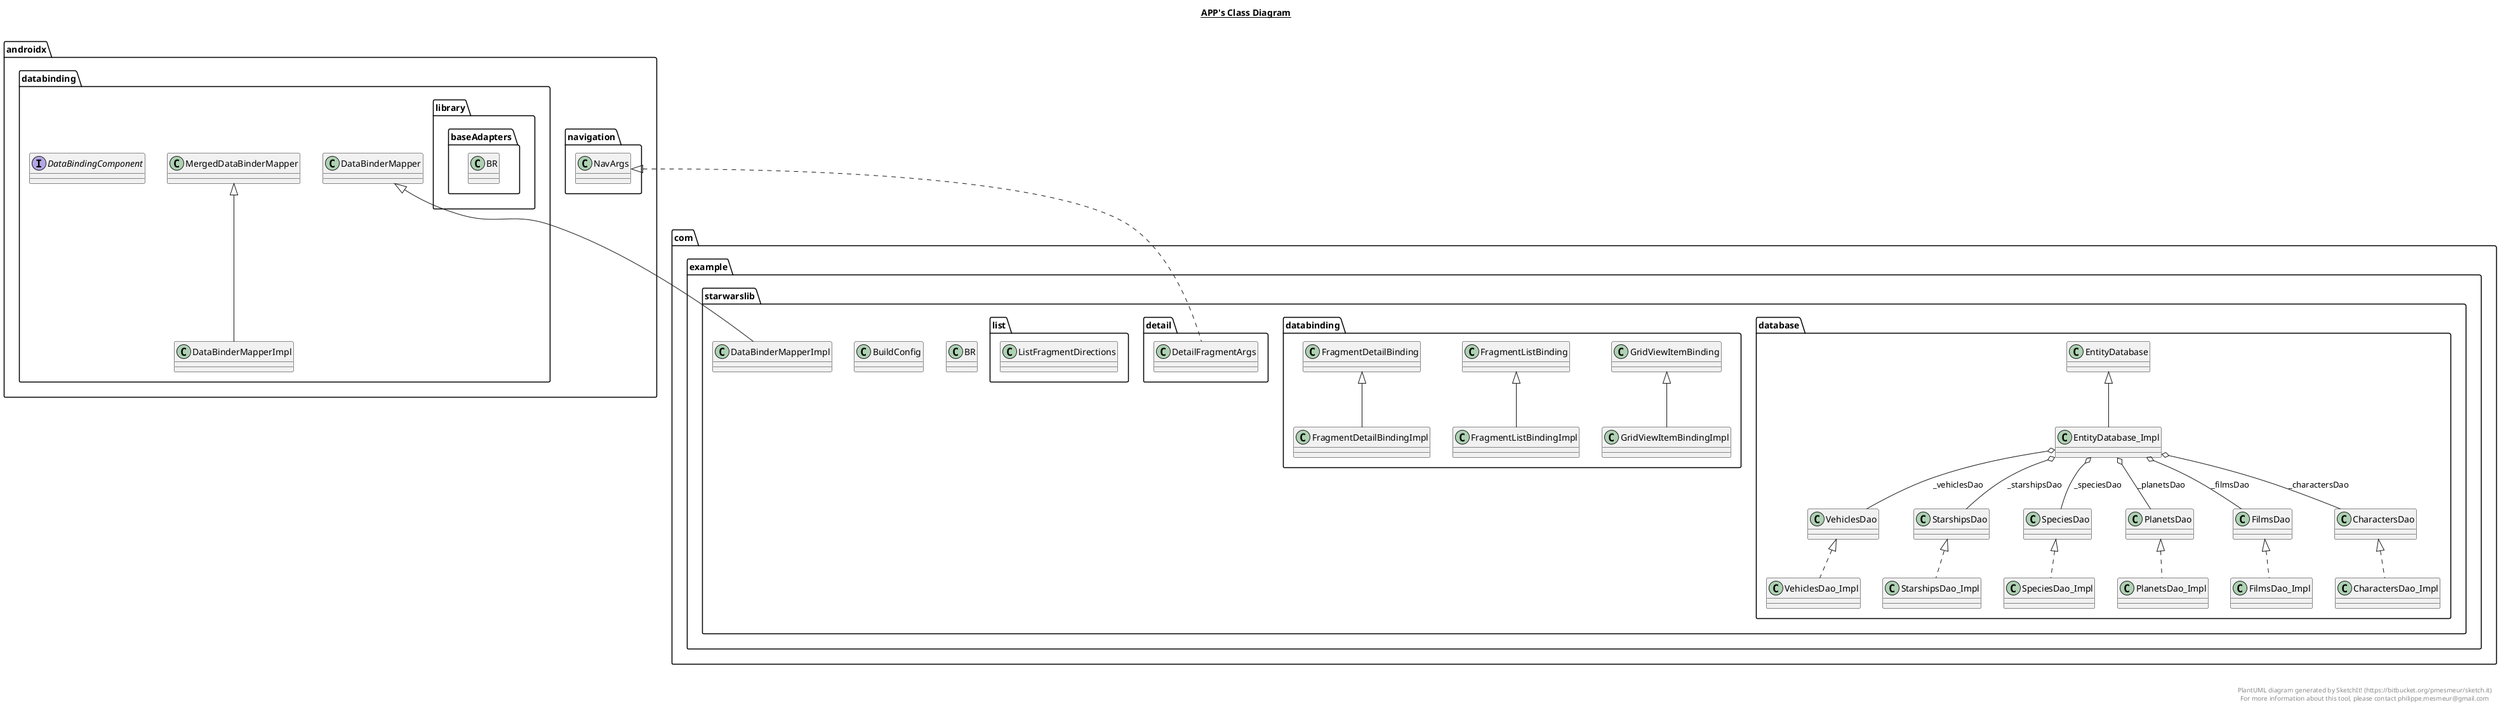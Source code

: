 @startuml

title __APP's Class Diagram__\n

  namespace androidx.databinding {
    class androidx.databinding.DataBinderMapperImpl {
    }
  }
  

  namespace androidx.databinding {
    interface androidx.databinding.DataBindingComponent {
    }
  }
  

  namespace androidx.databinding {
    namespace library.baseAdapters {
      class androidx.databinding.library.baseAdapters.BR {
      }
    }
  }
  

  namespace com.example.starwarslib {
    class com.example.starwarslib.BR {
    }
  }
  

  namespace com.example.starwarslib {
    class com.example.starwarslib.BuildConfig {
    }
  }
  

  namespace com.example.starwarslib {
    class com.example.starwarslib.DataBinderMapperImpl {
    }
  }
  

  namespace com.example.starwarslib {
    namespace database {
      class com.example.starwarslib.database.CharactersDao_Impl {
      }
    }
  }
  

  namespace com.example.starwarslib {
    namespace database {
      class com.example.starwarslib.database.EntityDatabase_Impl {
      }
    }
  }
  

  namespace com.example.starwarslib {
    namespace database {
      class com.example.starwarslib.database.FilmsDao_Impl {
      }
    }
  }
  

  namespace com.example.starwarslib {
    namespace database {
      class com.example.starwarslib.database.PlanetsDao_Impl {
      }
    }
  }
  

  namespace com.example.starwarslib {
    namespace database {
      class com.example.starwarslib.database.SpeciesDao_Impl {
      }
    }
  }
  

  namespace com.example.starwarslib {
    namespace database {
      class com.example.starwarslib.database.StarshipsDao_Impl {
      }
    }
  }
  

  namespace com.example.starwarslib {
    namespace database {
      class com.example.starwarslib.database.VehiclesDao_Impl {
      }
    }
  }
  

  namespace com.example.starwarslib {
    namespace databinding {
      class com.example.starwarslib.databinding.FragmentDetailBindingImpl {
      }
    }
  }
  

  namespace com.example.starwarslib {
    namespace databinding {
      class com.example.starwarslib.databinding.FragmentListBindingImpl {
      }
    }
  }
  

  namespace com.example.starwarslib {
    namespace databinding {
      class com.example.starwarslib.databinding.GridViewItemBindingImpl {
      }
    }
  }
  

  namespace com.example.starwarslib {
    namespace detail {
      class com.example.starwarslib.detail.DetailFragmentArgs {
      }
    }
  }
  

  namespace com.example.starwarslib {
    namespace list {
      class com.example.starwarslib.list.ListFragmentDirections {
      }
    }
  }
  

  androidx.databinding.DataBinderMapperImpl -up-|> androidx.databinding.MergedDataBinderMapper
  com.example.starwarslib.DataBinderMapperImpl -up-|> androidx.databinding.DataBinderMapper
  com.example.starwarslib.database.CharactersDao_Impl .up.|> com.example.starwarslib.database.CharactersDao
  com.example.starwarslib.database.EntityDatabase_Impl -up-|> com.example.starwarslib.database.EntityDatabase
  com.example.starwarslib.database.EntityDatabase_Impl o-- com.example.starwarslib.database.CharactersDao : _charactersDao
  com.example.starwarslib.database.EntityDatabase_Impl o-- com.example.starwarslib.database.FilmsDao : _filmsDao
  com.example.starwarslib.database.EntityDatabase_Impl o-- com.example.starwarslib.database.PlanetsDao : _planetsDao
  com.example.starwarslib.database.EntityDatabase_Impl o-- com.example.starwarslib.database.SpeciesDao : _speciesDao
  com.example.starwarslib.database.EntityDatabase_Impl o-- com.example.starwarslib.database.StarshipsDao : _starshipsDao
  com.example.starwarslib.database.EntityDatabase_Impl o-- com.example.starwarslib.database.VehiclesDao : _vehiclesDao
  com.example.starwarslib.database.FilmsDao_Impl .up.|> com.example.starwarslib.database.FilmsDao
  com.example.starwarslib.database.PlanetsDao_Impl .up.|> com.example.starwarslib.database.PlanetsDao
  com.example.starwarslib.database.SpeciesDao_Impl .up.|> com.example.starwarslib.database.SpeciesDao
  com.example.starwarslib.database.StarshipsDao_Impl .up.|> com.example.starwarslib.database.StarshipsDao
  com.example.starwarslib.database.VehiclesDao_Impl .up.|> com.example.starwarslib.database.VehiclesDao
  com.example.starwarslib.databinding.FragmentDetailBindingImpl -up-|> com.example.starwarslib.databinding.FragmentDetailBinding
  com.example.starwarslib.databinding.FragmentListBindingImpl -up-|> com.example.starwarslib.databinding.FragmentListBinding
  com.example.starwarslib.databinding.GridViewItemBindingImpl -up-|> com.example.starwarslib.databinding.GridViewItemBinding
  com.example.starwarslib.detail.DetailFragmentArgs .up.|> androidx.navigation.NavArgs


right footer


PlantUML diagram generated by SketchIt! (https://bitbucket.org/pmesmeur/sketch.it)
For more information about this tool, please contact philippe.mesmeur@gmail.com
endfooter

@enduml
